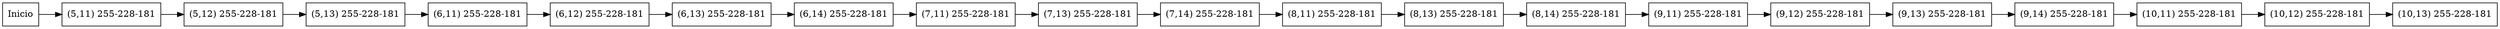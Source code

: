 digraph firsGraph{
node [shape=record];
rankdir=LR;
node0 [label=" Inicio "];
node1[label="(5,11) 255-228-181"];
node0-> node1;
node2[label="(5,12) 255-228-181"];
node1-> node2;
node3[label="(5,13) 255-228-181"];
node2-> node3;
node4[label="(6,11) 255-228-181"];
node3-> node4;
node5[label="(6,12) 255-228-181"];
node4-> node5;
node6[label="(6,13) 255-228-181"];
node5-> node6;
node7[label="(6,14) 255-228-181"];
node6-> node7;
node8[label="(7,11) 255-228-181"];
node7-> node8;
node9[label="(7,13) 255-228-181"];
node8-> node9;
node10[label="(7,14) 255-228-181"];
node9-> node10;
node11[label="(8,11) 255-228-181"];
node10-> node11;
node12[label="(8,13) 255-228-181"];
node11-> node12;
node13[label="(8,14) 255-228-181"];
node12-> node13;
node14[label="(9,11) 255-228-181"];
node13-> node14;
node15[label="(9,12) 255-228-181"];
node14-> node15;
node16[label="(9,13) 255-228-181"];
node15-> node16;
node17[label="(9,14) 255-228-181"];
node16-> node17;
node18[label="(10,11) 255-228-181"];
node17-> node18;
node19[label="(10,12) 255-228-181"];
node18-> node19;
node20[label="(10,13) 255-228-181"];
node19-> node20;
}
